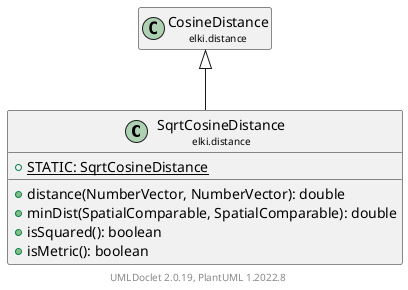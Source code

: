 @startuml
    remove .*\.(Instance|Par|Parameterizer|Factory)$
    set namespaceSeparator none
    hide empty fields
    hide empty methods

    class "<size:14>SqrtCosineDistance\n<size:10>elki.distance" as elki.distance.SqrtCosineDistance [[SqrtCosineDistance.html]] {
        {static} +STATIC: SqrtCosineDistance
        +distance(NumberVector, NumberVector): double
        +minDist(SpatialComparable, SpatialComparable): double
        +isSquared(): boolean
        +isMetric(): boolean
    }

    class "<size:14>CosineDistance\n<size:10>elki.distance" as elki.distance.CosineDistance [[CosineDistance.html]]
    class "<size:14>SqrtCosineDistance.Par\n<size:10>elki.distance" as elki.distance.SqrtCosineDistance.Par [[SqrtCosineDistance.Par.html]]

    elki.distance.CosineDistance <|-- elki.distance.SqrtCosineDistance
    elki.distance.SqrtCosineDistance +-- elki.distance.SqrtCosineDistance.Par

    center footer UMLDoclet 2.0.19, PlantUML 1.2022.8
@enduml

